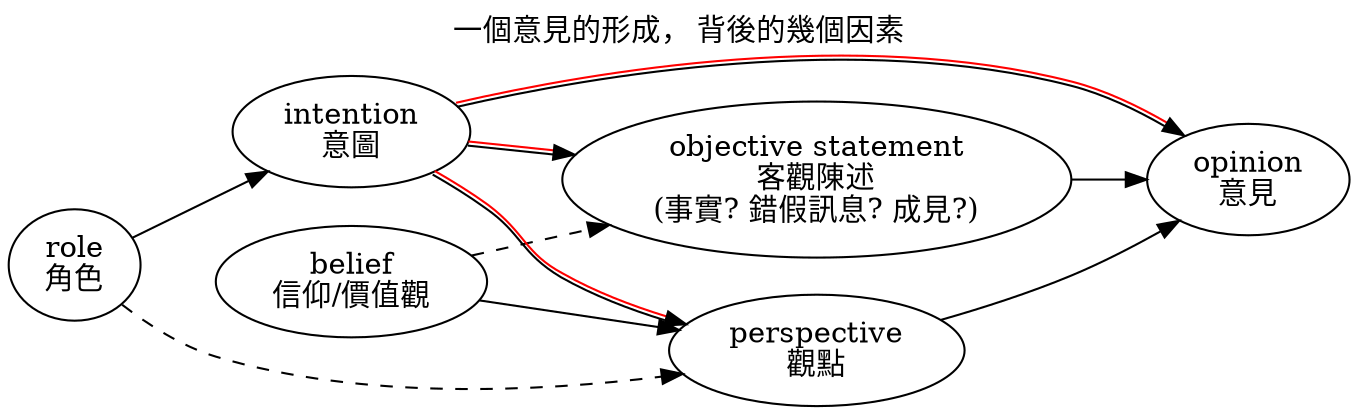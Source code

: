 // dot -Tsvg graphic-workflow.dot -o graphic-workflow.svg
digraph "一個意見的形成， 背後的幾個因素" {

    label = "一個意見的形成， 背後的幾個因素";
    labelloc = "t";
    rankdir = "LR";
    overlap = scale;
    compound = true;

    belief [ label="belief\n信仰/價值觀" ];
    role [ label="role\n角色" ];
    perspective [ label="perspective\n觀點" ];
    opinion [ label="opinion\n意見" ];
    intention [ label="intention\n意圖" ];
    obj_statement [ label="objective statement\n客觀陳述\n(事實? 錯假訊息? 成見?)" ];

    belief -> perspective;
    belief -> obj_statement [ style="dashed" ];
    intention -> perspective [ color="black:red" ];
    role -> intention;
    { perspective obj_statement } -> opinion;
    role -> perspective [ style="dashed" ];
    intention -> opinion [ color="black:red" ];
    intention -> obj_statement [ color="black:red" ];
}


